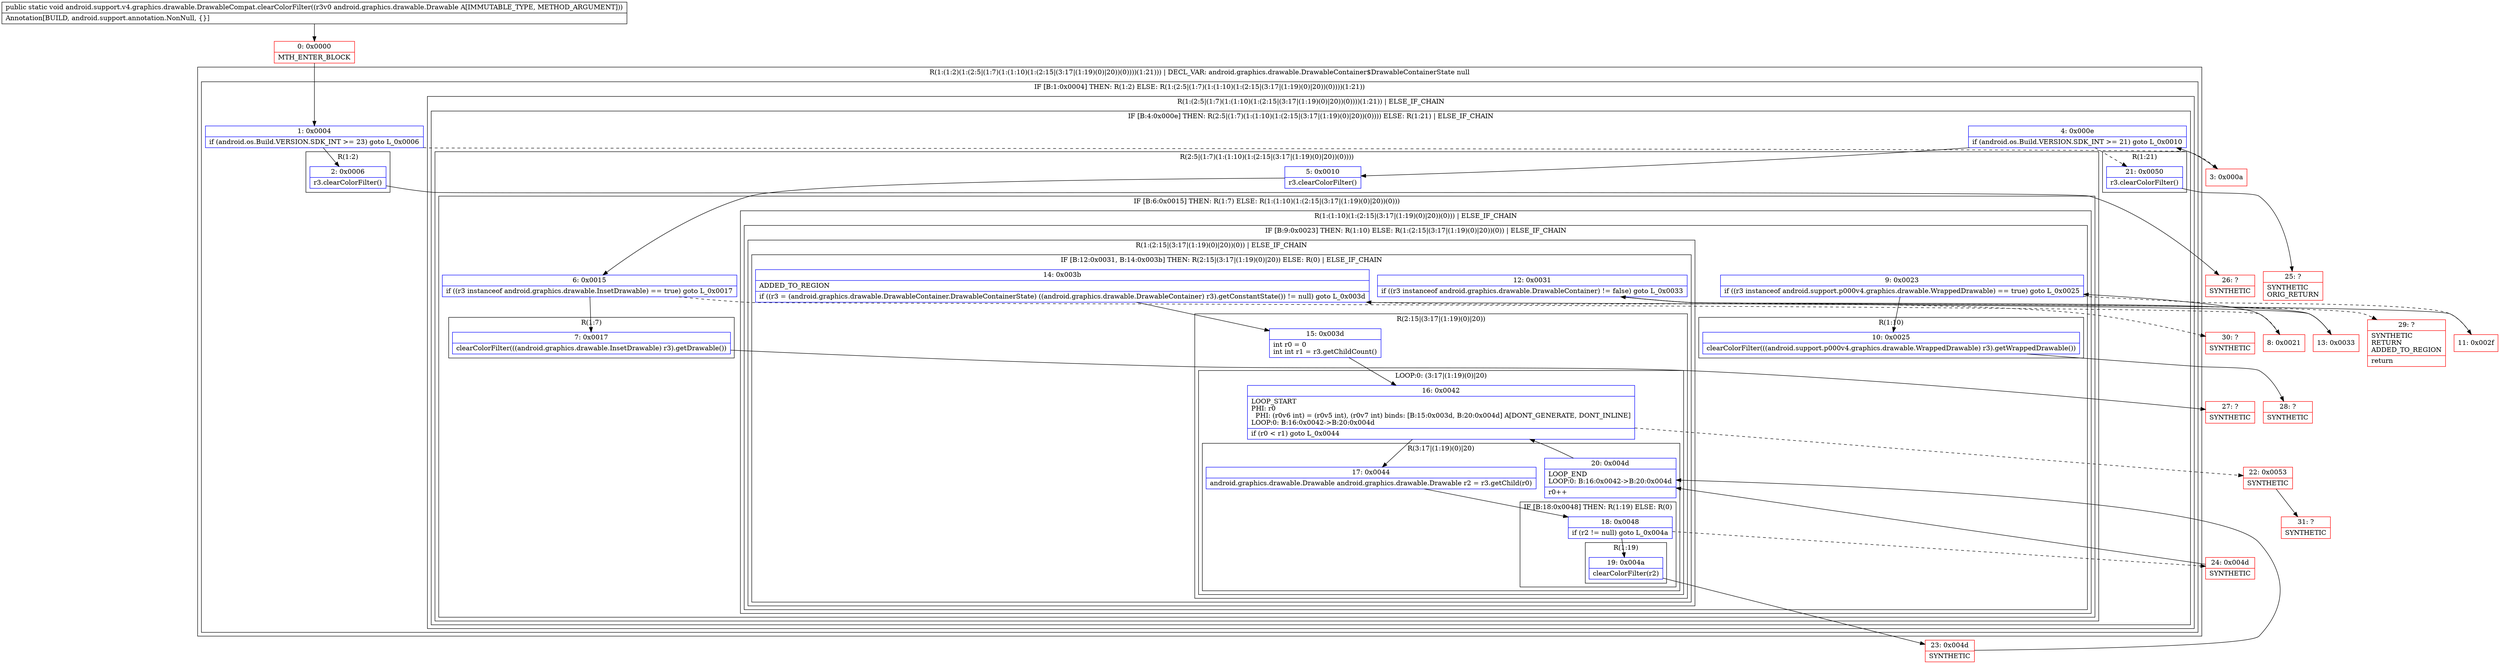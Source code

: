 digraph "CFG forandroid.support.v4.graphics.drawable.DrawableCompat.clearColorFilter(Landroid\/graphics\/drawable\/Drawable;)V" {
subgraph cluster_Region_669337647 {
label = "R(1:(1:2)(1:(2:5|(1:7)(1:(1:10)(1:(2:15|(3:17|(1:19)(0)|20))(0))))(1:21))) | DECL_VAR: android.graphics.drawable.DrawableContainer$DrawableContainerState null\l";
node [shape=record,color=blue];
subgraph cluster_IfRegion_810226154 {
label = "IF [B:1:0x0004] THEN: R(1:2) ELSE: R(1:(2:5|(1:7)(1:(1:10)(1:(2:15|(3:17|(1:19)(0)|20))(0))))(1:21))";
node [shape=record,color=blue];
Node_1 [shape=record,label="{1\:\ 0x0004|if (android.os.Build.VERSION.SDK_INT \>= 23) goto L_0x0006\l}"];
subgraph cluster_Region_2145641014 {
label = "R(1:2)";
node [shape=record,color=blue];
Node_2 [shape=record,label="{2\:\ 0x0006|r3.clearColorFilter()\l}"];
}
subgraph cluster_Region_1135214244 {
label = "R(1:(2:5|(1:7)(1:(1:10)(1:(2:15|(3:17|(1:19)(0)|20))(0))))(1:21)) | ELSE_IF_CHAIN\l";
node [shape=record,color=blue];
subgraph cluster_IfRegion_1308652238 {
label = "IF [B:4:0x000e] THEN: R(2:5|(1:7)(1:(1:10)(1:(2:15|(3:17|(1:19)(0)|20))(0)))) ELSE: R(1:21) | ELSE_IF_CHAIN\l";
node [shape=record,color=blue];
Node_4 [shape=record,label="{4\:\ 0x000e|if (android.os.Build.VERSION.SDK_INT \>= 21) goto L_0x0010\l}"];
subgraph cluster_Region_640478885 {
label = "R(2:5|(1:7)(1:(1:10)(1:(2:15|(3:17|(1:19)(0)|20))(0))))";
node [shape=record,color=blue];
Node_5 [shape=record,label="{5\:\ 0x0010|r3.clearColorFilter()\l}"];
subgraph cluster_IfRegion_1186875908 {
label = "IF [B:6:0x0015] THEN: R(1:7) ELSE: R(1:(1:10)(1:(2:15|(3:17|(1:19)(0)|20))(0)))";
node [shape=record,color=blue];
Node_6 [shape=record,label="{6\:\ 0x0015|if ((r3 instanceof android.graphics.drawable.InsetDrawable) == true) goto L_0x0017\l}"];
subgraph cluster_Region_1248772265 {
label = "R(1:7)";
node [shape=record,color=blue];
Node_7 [shape=record,label="{7\:\ 0x0017|clearColorFilter(((android.graphics.drawable.InsetDrawable) r3).getDrawable())\l}"];
}
subgraph cluster_Region_120933672 {
label = "R(1:(1:10)(1:(2:15|(3:17|(1:19)(0)|20))(0))) | ELSE_IF_CHAIN\l";
node [shape=record,color=blue];
subgraph cluster_IfRegion_1177408173 {
label = "IF [B:9:0x0023] THEN: R(1:10) ELSE: R(1:(2:15|(3:17|(1:19)(0)|20))(0)) | ELSE_IF_CHAIN\l";
node [shape=record,color=blue];
Node_9 [shape=record,label="{9\:\ 0x0023|if ((r3 instanceof android.support.p000v4.graphics.drawable.WrappedDrawable) == true) goto L_0x0025\l}"];
subgraph cluster_Region_1920425478 {
label = "R(1:10)";
node [shape=record,color=blue];
Node_10 [shape=record,label="{10\:\ 0x0025|clearColorFilter(((android.support.p000v4.graphics.drawable.WrappedDrawable) r3).getWrappedDrawable())\l}"];
}
subgraph cluster_Region_1319150441 {
label = "R(1:(2:15|(3:17|(1:19)(0)|20))(0)) | ELSE_IF_CHAIN\l";
node [shape=record,color=blue];
subgraph cluster_IfRegion_1666317208 {
label = "IF [B:12:0x0031, B:14:0x003b] THEN: R(2:15|(3:17|(1:19)(0)|20)) ELSE: R(0) | ELSE_IF_CHAIN\l";
node [shape=record,color=blue];
Node_12 [shape=record,label="{12\:\ 0x0031|if ((r3 instanceof android.graphics.drawable.DrawableContainer) != false) goto L_0x0033\l}"];
Node_14 [shape=record,label="{14\:\ 0x003b|ADDED_TO_REGION\l|if ((r3 = (android.graphics.drawable.DrawableContainer.DrawableContainerState) ((android.graphics.drawable.DrawableContainer) r3).getConstantState()) != null) goto L_0x003d\l}"];
subgraph cluster_Region_946733966 {
label = "R(2:15|(3:17|(1:19)(0)|20))";
node [shape=record,color=blue];
Node_15 [shape=record,label="{15\:\ 0x003d|int r0 = 0\lint int r1 = r3.getChildCount()\l}"];
subgraph cluster_LoopRegion_708429027 {
label = "LOOP:0: (3:17|(1:19)(0)|20)";
node [shape=record,color=blue];
Node_16 [shape=record,label="{16\:\ 0x0042|LOOP_START\lPHI: r0 \l  PHI: (r0v6 int) = (r0v5 int), (r0v7 int) binds: [B:15:0x003d, B:20:0x004d] A[DONT_GENERATE, DONT_INLINE]\lLOOP:0: B:16:0x0042\-\>B:20:0x004d\l|if (r0 \< r1) goto L_0x0044\l}"];
subgraph cluster_Region_969587338 {
label = "R(3:17|(1:19)(0)|20)";
node [shape=record,color=blue];
Node_17 [shape=record,label="{17\:\ 0x0044|android.graphics.drawable.Drawable android.graphics.drawable.Drawable r2 = r3.getChild(r0)\l}"];
subgraph cluster_IfRegion_1475256684 {
label = "IF [B:18:0x0048] THEN: R(1:19) ELSE: R(0)";
node [shape=record,color=blue];
Node_18 [shape=record,label="{18\:\ 0x0048|if (r2 != null) goto L_0x004a\l}"];
subgraph cluster_Region_534030956 {
label = "R(1:19)";
node [shape=record,color=blue];
Node_19 [shape=record,label="{19\:\ 0x004a|clearColorFilter(r2)\l}"];
}
subgraph cluster_Region_1270998501 {
label = "R(0)";
node [shape=record,color=blue];
}
}
Node_20 [shape=record,label="{20\:\ 0x004d|LOOP_END\lLOOP:0: B:16:0x0042\-\>B:20:0x004d\l|r0++\l}"];
}
}
}
subgraph cluster_Region_51254773 {
label = "R(0)";
node [shape=record,color=blue];
}
}
}
}
}
}
}
subgraph cluster_Region_1224627478 {
label = "R(1:21)";
node [shape=record,color=blue];
Node_21 [shape=record,label="{21\:\ 0x0050|r3.clearColorFilter()\l}"];
}
}
}
}
}
Node_0 [shape=record,color=red,label="{0\:\ 0x0000|MTH_ENTER_BLOCK\l}"];
Node_3 [shape=record,color=red,label="{3\:\ 0x000a}"];
Node_8 [shape=record,color=red,label="{8\:\ 0x0021}"];
Node_11 [shape=record,color=red,label="{11\:\ 0x002f}"];
Node_13 [shape=record,color=red,label="{13\:\ 0x0033}"];
Node_22 [shape=record,color=red,label="{22\:\ 0x0053|SYNTHETIC\l}"];
Node_23 [shape=record,color=red,label="{23\:\ 0x004d|SYNTHETIC\l}"];
Node_24 [shape=record,color=red,label="{24\:\ 0x004d|SYNTHETIC\l}"];
Node_25 [shape=record,color=red,label="{25\:\ ?|SYNTHETIC\lORIG_RETURN\l}"];
Node_26 [shape=record,color=red,label="{26\:\ ?|SYNTHETIC\l}"];
Node_27 [shape=record,color=red,label="{27\:\ ?|SYNTHETIC\l}"];
Node_28 [shape=record,color=red,label="{28\:\ ?|SYNTHETIC\l}"];
Node_29 [shape=record,color=red,label="{29\:\ ?|SYNTHETIC\lRETURN\lADDED_TO_REGION\l|return\l}"];
Node_30 [shape=record,color=red,label="{30\:\ ?|SYNTHETIC\l}"];
Node_31 [shape=record,color=red,label="{31\:\ ?|SYNTHETIC\l}"];
MethodNode[shape=record,label="{public static void android.support.v4.graphics.drawable.DrawableCompat.clearColorFilter((r3v0 android.graphics.drawable.Drawable A[IMMUTABLE_TYPE, METHOD_ARGUMENT]))  | Annotation[BUILD, android.support.annotation.NonNull, \{\}]\l}"];
MethodNode -> Node_0;
Node_1 -> Node_2;
Node_1 -> Node_3[style=dashed];
Node_2 -> Node_26;
Node_4 -> Node_5;
Node_4 -> Node_21[style=dashed];
Node_5 -> Node_6;
Node_6 -> Node_7;
Node_6 -> Node_8[style=dashed];
Node_7 -> Node_27;
Node_9 -> Node_10;
Node_9 -> Node_11[style=dashed];
Node_10 -> Node_28;
Node_12 -> Node_13;
Node_12 -> Node_29[style=dashed];
Node_14 -> Node_15;
Node_14 -> Node_30[style=dashed];
Node_15 -> Node_16;
Node_16 -> Node_17;
Node_16 -> Node_22[style=dashed];
Node_17 -> Node_18;
Node_18 -> Node_19;
Node_18 -> Node_24[style=dashed];
Node_19 -> Node_23;
Node_20 -> Node_16;
Node_21 -> Node_25;
Node_0 -> Node_1;
Node_3 -> Node_4;
Node_8 -> Node_9;
Node_11 -> Node_12;
Node_13 -> Node_14;
Node_22 -> Node_31;
Node_23 -> Node_20;
Node_24 -> Node_20;
}

